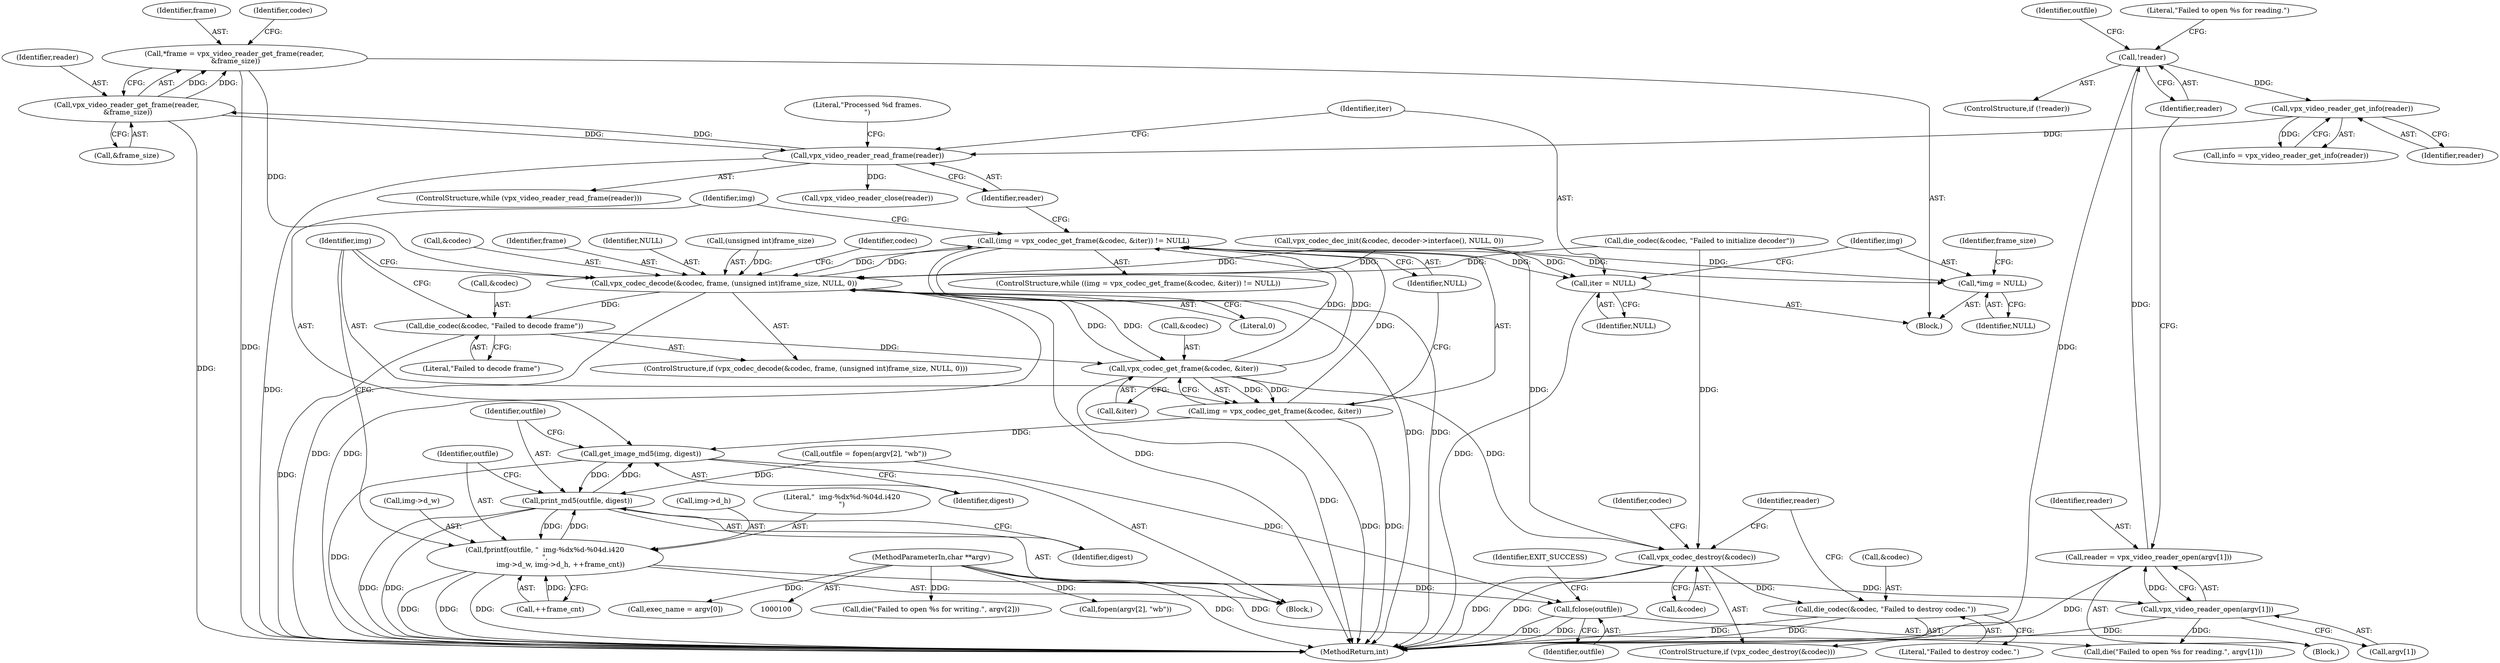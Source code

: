 digraph "0_Android_5a9753fca56f0eeb9f61e342b2fccffc364f9426@API" {
"1000211" [label="(Call,*frame = vpx_video_reader_get_frame(reader,\n &frame_size))"];
"1000213" [label="(Call,vpx_video_reader_get_frame(reader,\n &frame_size))"];
"1000195" [label="(Call,vpx_video_reader_read_frame(reader))"];
"1000166" [label="(Call,vpx_video_reader_get_info(reader))"];
"1000143" [label="(Call,!reader)"];
"1000136" [label="(Call,reader = vpx_video_reader_open(argv[1]))"];
"1000138" [label="(Call,vpx_video_reader_open(argv[1]))"];
"1000102" [label="(MethodParameterIn,char **argv)"];
"1000218" [label="(Call,vpx_codec_decode(&codec, frame, (unsigned int)frame_size, NULL, 0))"];
"1000227" [label="(Call,die_codec(&codec, \"Failed to decode frame\"))"];
"1000235" [label="(Call,vpx_codec_get_frame(&codec, &iter))"];
"1000232" [label="(Call,(img = vpx_codec_get_frame(&codec, &iter)) != NULL)"];
"1000199" [label="(Call,iter = NULL)"];
"1000203" [label="(Call,*img = NULL)"];
"1000233" [label="(Call,img = vpx_codec_get_frame(&codec, &iter))"];
"1000243" [label="(Call,get_image_md5(img, digest))"];
"1000246" [label="(Call,print_md5(outfile, digest))"];
"1000249" [label="(Call,fprintf(outfile, \"  img-%dx%d-%04d.i420\n\",\n              img->d_w, img->d_h, ++frame_cnt))"];
"1000273" [label="(Call,fclose(outfile))"];
"1000264" [label="(Call,vpx_codec_destroy(&codec))"];
"1000267" [label="(Call,die_codec(&codec, \"Failed to destroy codec.\"))"];
"1000227" [label="(Call,die_codec(&codec, \"Failed to decode frame\"))"];
"1000204" [label="(Identifier,img)"];
"1000241" [label="(Block,)"];
"1000226" [label="(Literal,0)"];
"1000137" [label="(Identifier,reader)"];
"1000277" [label="(MethodReturn,int)"];
"1000252" [label="(Call,img->d_w)"];
"1000203" [label="(Call,*img = NULL)"];
"1000264" [label="(Call,vpx_codec_destroy(&codec))"];
"1000166" [label="(Call,vpx_video_reader_get_info(reader))"];
"1000250" [label="(Identifier,outfile)"];
"1000272" [label="(Identifier,reader)"];
"1000201" [label="(Identifier,NULL)"];
"1000213" [label="(Call,vpx_video_reader_get_frame(reader,\n &frame_size))"];
"1000233" [label="(Call,img = vpx_codec_get_frame(&codec, &iter))"];
"1000139" [label="(Call,argv[1])"];
"1000268" [label="(Call,&codec)"];
"1000225" [label="(Identifier,NULL)"];
"1000246" [label="(Call,print_md5(outfile, digest))"];
"1000222" [label="(Call,(unsigned int)frame_size)"];
"1000270" [label="(Literal,\"Failed to destroy codec.\")"];
"1000199" [label="(Call,iter = NULL)"];
"1000258" [label="(Call,++frame_cnt)"];
"1000194" [label="(ControlStructure,while (vpx_video_reader_read_frame(reader)))"];
"1000265" [label="(Call,&codec)"];
"1000152" [label="(Call,outfile = fopen(argv[2], \"wb\"))"];
"1000212" [label="(Identifier,frame)"];
"1000230" [label="(Literal,\"Failed to decode frame\")"];
"1000159" [label="(Call,die(\"Failed to open %s for writing.\", argv[2]))"];
"1000261" [label="(Literal,\"Processed %d frames.\n\")"];
"1000217" [label="(ControlStructure,if (vpx_codec_decode(&codec, frame, (unsigned int)frame_size, NULL, 0)))"];
"1000138" [label="(Call,vpx_video_reader_open(argv[1]))"];
"1000144" [label="(Identifier,reader)"];
"1000229" [label="(Identifier,codec)"];
"1000235" [label="(Call,vpx_codec_get_frame(&codec, &iter))"];
"1000245" [label="(Identifier,digest)"];
"1000228" [label="(Call,&codec)"];
"1000102" [label="(MethodParameterIn,char **argv)"];
"1000153" [label="(Identifier,outfile)"];
"1000232" [label="(Call,(img = vpx_codec_get_frame(&codec, &iter)) != NULL)"];
"1000154" [label="(Call,fopen(argv[2], \"wb\"))"];
"1000263" [label="(ControlStructure,if (vpx_codec_destroy(&codec)))"];
"1000143" [label="(Call,!reader)"];
"1000190" [label="(Call,die_codec(&codec, \"Failed to initialize decoder\"))"];
"1000267" [label="(Call,die_codec(&codec, \"Failed to destroy codec.\"))"];
"1000200" [label="(Identifier,iter)"];
"1000184" [label="(Call,vpx_codec_dec_init(&codec, decoder->interface(), NULL, 0))"];
"1000195" [label="(Call,vpx_video_reader_read_frame(reader))"];
"1000142" [label="(ControlStructure,if (!reader))"];
"1000269" [label="(Identifier,codec)"];
"1000211" [label="(Call,*frame = vpx_video_reader_get_frame(reader,\n &frame_size))"];
"1000240" [label="(Identifier,NULL)"];
"1000234" [label="(Identifier,img)"];
"1000197" [label="(Block,)"];
"1000248" [label="(Identifier,digest)"];
"1000244" [label="(Identifier,img)"];
"1000146" [label="(Literal,\"Failed to open %s for reading.\")"];
"1000196" [label="(Identifier,reader)"];
"1000271" [label="(Call,vpx_video_reader_close(reader))"];
"1000238" [label="(Call,&iter)"];
"1000276" [label="(Identifier,EXIT_SUCCESS)"];
"1000255" [label="(Call,img->d_h)"];
"1000220" [label="(Identifier,codec)"];
"1000218" [label="(Call,vpx_codec_decode(&codec, frame, (unsigned int)frame_size, NULL, 0))"];
"1000125" [label="(Call,exec_name = argv[0])"];
"1000247" [label="(Identifier,outfile)"];
"1000164" [label="(Call,info = vpx_video_reader_get_info(reader))"];
"1000251" [label="(Literal,\"  img-%dx%d-%04d.i420\n\")"];
"1000219" [label="(Call,&codec)"];
"1000145" [label="(Call,die(\"Failed to open %s for reading.\", argv[1]))"];
"1000214" [label="(Identifier,reader)"];
"1000205" [label="(Identifier,NULL)"];
"1000236" [label="(Call,&codec)"];
"1000249" [label="(Call,fprintf(outfile, \"  img-%dx%d-%04d.i420\n\",\n              img->d_w, img->d_h, ++frame_cnt))"];
"1000103" [label="(Block,)"];
"1000273" [label="(Call,fclose(outfile))"];
"1000221" [label="(Identifier,frame)"];
"1000231" [label="(ControlStructure,while ((img = vpx_codec_get_frame(&codec, &iter)) != NULL))"];
"1000215" [label="(Call,&frame_size)"];
"1000243" [label="(Call,get_image_md5(img, digest))"];
"1000208" [label="(Identifier,frame_size)"];
"1000167" [label="(Identifier,reader)"];
"1000274" [label="(Identifier,outfile)"];
"1000136" [label="(Call,reader = vpx_video_reader_open(argv[1]))"];
"1000211" -> "1000197"  [label="AST: "];
"1000211" -> "1000213"  [label="CFG: "];
"1000212" -> "1000211"  [label="AST: "];
"1000213" -> "1000211"  [label="AST: "];
"1000220" -> "1000211"  [label="CFG: "];
"1000211" -> "1000277"  [label="DDG: "];
"1000213" -> "1000211"  [label="DDG: "];
"1000213" -> "1000211"  [label="DDG: "];
"1000211" -> "1000218"  [label="DDG: "];
"1000213" -> "1000215"  [label="CFG: "];
"1000214" -> "1000213"  [label="AST: "];
"1000215" -> "1000213"  [label="AST: "];
"1000213" -> "1000277"  [label="DDG: "];
"1000213" -> "1000195"  [label="DDG: "];
"1000195" -> "1000213"  [label="DDG: "];
"1000195" -> "1000194"  [label="AST: "];
"1000195" -> "1000196"  [label="CFG: "];
"1000196" -> "1000195"  [label="AST: "];
"1000200" -> "1000195"  [label="CFG: "];
"1000261" -> "1000195"  [label="CFG: "];
"1000195" -> "1000277"  [label="DDG: "];
"1000166" -> "1000195"  [label="DDG: "];
"1000195" -> "1000271"  [label="DDG: "];
"1000166" -> "1000164"  [label="AST: "];
"1000166" -> "1000167"  [label="CFG: "];
"1000167" -> "1000166"  [label="AST: "];
"1000164" -> "1000166"  [label="CFG: "];
"1000166" -> "1000164"  [label="DDG: "];
"1000143" -> "1000166"  [label="DDG: "];
"1000143" -> "1000142"  [label="AST: "];
"1000143" -> "1000144"  [label="CFG: "];
"1000144" -> "1000143"  [label="AST: "];
"1000146" -> "1000143"  [label="CFG: "];
"1000153" -> "1000143"  [label="CFG: "];
"1000143" -> "1000277"  [label="DDG: "];
"1000136" -> "1000143"  [label="DDG: "];
"1000136" -> "1000103"  [label="AST: "];
"1000136" -> "1000138"  [label="CFG: "];
"1000137" -> "1000136"  [label="AST: "];
"1000138" -> "1000136"  [label="AST: "];
"1000144" -> "1000136"  [label="CFG: "];
"1000136" -> "1000277"  [label="DDG: "];
"1000138" -> "1000136"  [label="DDG: "];
"1000138" -> "1000139"  [label="CFG: "];
"1000139" -> "1000138"  [label="AST: "];
"1000138" -> "1000277"  [label="DDG: "];
"1000102" -> "1000138"  [label="DDG: "];
"1000138" -> "1000145"  [label="DDG: "];
"1000102" -> "1000100"  [label="AST: "];
"1000102" -> "1000277"  [label="DDG: "];
"1000102" -> "1000125"  [label="DDG: "];
"1000102" -> "1000145"  [label="DDG: "];
"1000102" -> "1000154"  [label="DDG: "];
"1000102" -> "1000159"  [label="DDG: "];
"1000218" -> "1000217"  [label="AST: "];
"1000218" -> "1000226"  [label="CFG: "];
"1000219" -> "1000218"  [label="AST: "];
"1000221" -> "1000218"  [label="AST: "];
"1000222" -> "1000218"  [label="AST: "];
"1000225" -> "1000218"  [label="AST: "];
"1000226" -> "1000218"  [label="AST: "];
"1000229" -> "1000218"  [label="CFG: "];
"1000234" -> "1000218"  [label="CFG: "];
"1000218" -> "1000277"  [label="DDG: "];
"1000218" -> "1000277"  [label="DDG: "];
"1000218" -> "1000277"  [label="DDG: "];
"1000184" -> "1000218"  [label="DDG: "];
"1000184" -> "1000218"  [label="DDG: "];
"1000235" -> "1000218"  [label="DDG: "];
"1000190" -> "1000218"  [label="DDG: "];
"1000222" -> "1000218"  [label="DDG: "];
"1000232" -> "1000218"  [label="DDG: "];
"1000218" -> "1000227"  [label="DDG: "];
"1000218" -> "1000235"  [label="DDG: "];
"1000218" -> "1000232"  [label="DDG: "];
"1000227" -> "1000217"  [label="AST: "];
"1000227" -> "1000230"  [label="CFG: "];
"1000228" -> "1000227"  [label="AST: "];
"1000230" -> "1000227"  [label="AST: "];
"1000234" -> "1000227"  [label="CFG: "];
"1000227" -> "1000277"  [label="DDG: "];
"1000227" -> "1000235"  [label="DDG: "];
"1000235" -> "1000233"  [label="AST: "];
"1000235" -> "1000238"  [label="CFG: "];
"1000236" -> "1000235"  [label="AST: "];
"1000238" -> "1000235"  [label="AST: "];
"1000233" -> "1000235"  [label="CFG: "];
"1000235" -> "1000277"  [label="DDG: "];
"1000235" -> "1000232"  [label="DDG: "];
"1000235" -> "1000232"  [label="DDG: "];
"1000235" -> "1000233"  [label="DDG: "];
"1000235" -> "1000233"  [label="DDG: "];
"1000235" -> "1000264"  [label="DDG: "];
"1000232" -> "1000231"  [label="AST: "];
"1000232" -> "1000240"  [label="CFG: "];
"1000233" -> "1000232"  [label="AST: "];
"1000240" -> "1000232"  [label="AST: "];
"1000196" -> "1000232"  [label="CFG: "];
"1000244" -> "1000232"  [label="CFG: "];
"1000232" -> "1000277"  [label="DDG: "];
"1000232" -> "1000277"  [label="DDG: "];
"1000232" -> "1000199"  [label="DDG: "];
"1000232" -> "1000203"  [label="DDG: "];
"1000233" -> "1000232"  [label="DDG: "];
"1000199" -> "1000197"  [label="AST: "];
"1000199" -> "1000201"  [label="CFG: "];
"1000200" -> "1000199"  [label="AST: "];
"1000201" -> "1000199"  [label="AST: "];
"1000204" -> "1000199"  [label="CFG: "];
"1000199" -> "1000277"  [label="DDG: "];
"1000184" -> "1000199"  [label="DDG: "];
"1000203" -> "1000197"  [label="AST: "];
"1000203" -> "1000205"  [label="CFG: "];
"1000204" -> "1000203"  [label="AST: "];
"1000205" -> "1000203"  [label="AST: "];
"1000208" -> "1000203"  [label="CFG: "];
"1000184" -> "1000203"  [label="DDG: "];
"1000234" -> "1000233"  [label="AST: "];
"1000240" -> "1000233"  [label="CFG: "];
"1000233" -> "1000277"  [label="DDG: "];
"1000233" -> "1000277"  [label="DDG: "];
"1000233" -> "1000243"  [label="DDG: "];
"1000243" -> "1000241"  [label="AST: "];
"1000243" -> "1000245"  [label="CFG: "];
"1000244" -> "1000243"  [label="AST: "];
"1000245" -> "1000243"  [label="AST: "];
"1000247" -> "1000243"  [label="CFG: "];
"1000243" -> "1000277"  [label="DDG: "];
"1000246" -> "1000243"  [label="DDG: "];
"1000243" -> "1000246"  [label="DDG: "];
"1000246" -> "1000241"  [label="AST: "];
"1000246" -> "1000248"  [label="CFG: "];
"1000247" -> "1000246"  [label="AST: "];
"1000248" -> "1000246"  [label="AST: "];
"1000250" -> "1000246"  [label="CFG: "];
"1000246" -> "1000277"  [label="DDG: "];
"1000246" -> "1000277"  [label="DDG: "];
"1000152" -> "1000246"  [label="DDG: "];
"1000249" -> "1000246"  [label="DDG: "];
"1000246" -> "1000249"  [label="DDG: "];
"1000249" -> "1000241"  [label="AST: "];
"1000249" -> "1000258"  [label="CFG: "];
"1000250" -> "1000249"  [label="AST: "];
"1000251" -> "1000249"  [label="AST: "];
"1000252" -> "1000249"  [label="AST: "];
"1000255" -> "1000249"  [label="AST: "];
"1000258" -> "1000249"  [label="AST: "];
"1000234" -> "1000249"  [label="CFG: "];
"1000249" -> "1000277"  [label="DDG: "];
"1000249" -> "1000277"  [label="DDG: "];
"1000249" -> "1000277"  [label="DDG: "];
"1000258" -> "1000249"  [label="DDG: "];
"1000249" -> "1000273"  [label="DDG: "];
"1000273" -> "1000103"  [label="AST: "];
"1000273" -> "1000274"  [label="CFG: "];
"1000274" -> "1000273"  [label="AST: "];
"1000276" -> "1000273"  [label="CFG: "];
"1000273" -> "1000277"  [label="DDG: "];
"1000273" -> "1000277"  [label="DDG: "];
"1000152" -> "1000273"  [label="DDG: "];
"1000264" -> "1000263"  [label="AST: "];
"1000264" -> "1000265"  [label="CFG: "];
"1000265" -> "1000264"  [label="AST: "];
"1000269" -> "1000264"  [label="CFG: "];
"1000272" -> "1000264"  [label="CFG: "];
"1000264" -> "1000277"  [label="DDG: "];
"1000264" -> "1000277"  [label="DDG: "];
"1000184" -> "1000264"  [label="DDG: "];
"1000190" -> "1000264"  [label="DDG: "];
"1000264" -> "1000267"  [label="DDG: "];
"1000267" -> "1000263"  [label="AST: "];
"1000267" -> "1000270"  [label="CFG: "];
"1000268" -> "1000267"  [label="AST: "];
"1000270" -> "1000267"  [label="AST: "];
"1000272" -> "1000267"  [label="CFG: "];
"1000267" -> "1000277"  [label="DDG: "];
"1000267" -> "1000277"  [label="DDG: "];
}
